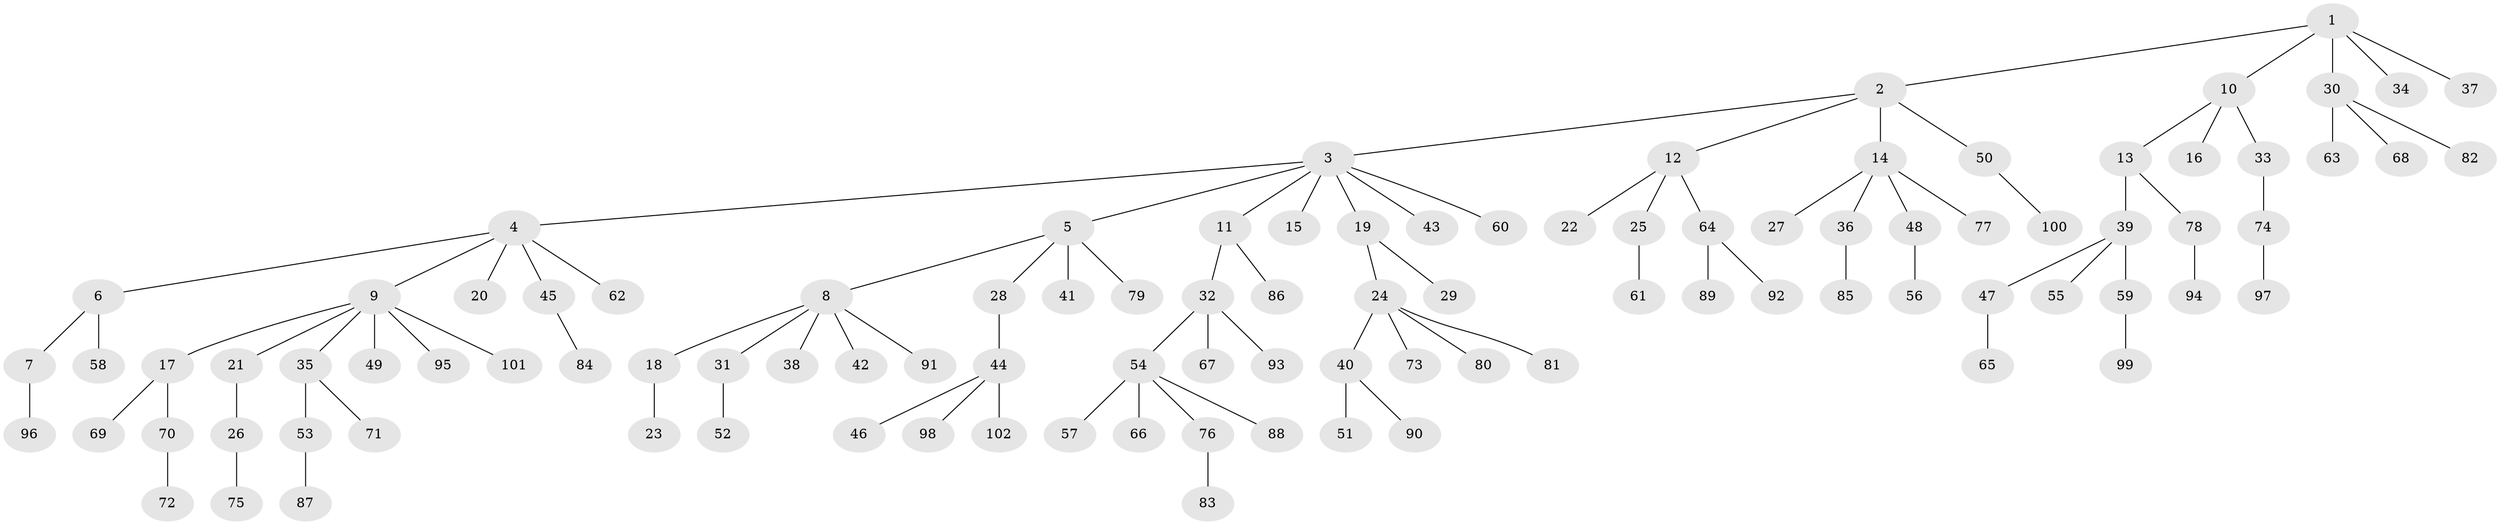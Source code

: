 // coarse degree distribution, {4: 0.07352941176470588, 5: 0.07352941176470588, 7: 0.014705882352941176, 3: 0.07352941176470588, 6: 0.014705882352941176, 2: 0.14705882352941177, 1: 0.6029411764705882}
// Generated by graph-tools (version 1.1) at 2025/52/02/27/25 19:52:12]
// undirected, 102 vertices, 101 edges
graph export_dot {
graph [start="1"]
  node [color=gray90,style=filled];
  1;
  2;
  3;
  4;
  5;
  6;
  7;
  8;
  9;
  10;
  11;
  12;
  13;
  14;
  15;
  16;
  17;
  18;
  19;
  20;
  21;
  22;
  23;
  24;
  25;
  26;
  27;
  28;
  29;
  30;
  31;
  32;
  33;
  34;
  35;
  36;
  37;
  38;
  39;
  40;
  41;
  42;
  43;
  44;
  45;
  46;
  47;
  48;
  49;
  50;
  51;
  52;
  53;
  54;
  55;
  56;
  57;
  58;
  59;
  60;
  61;
  62;
  63;
  64;
  65;
  66;
  67;
  68;
  69;
  70;
  71;
  72;
  73;
  74;
  75;
  76;
  77;
  78;
  79;
  80;
  81;
  82;
  83;
  84;
  85;
  86;
  87;
  88;
  89;
  90;
  91;
  92;
  93;
  94;
  95;
  96;
  97;
  98;
  99;
  100;
  101;
  102;
  1 -- 2;
  1 -- 10;
  1 -- 30;
  1 -- 34;
  1 -- 37;
  2 -- 3;
  2 -- 12;
  2 -- 14;
  2 -- 50;
  3 -- 4;
  3 -- 5;
  3 -- 11;
  3 -- 15;
  3 -- 19;
  3 -- 43;
  3 -- 60;
  4 -- 6;
  4 -- 9;
  4 -- 20;
  4 -- 45;
  4 -- 62;
  5 -- 8;
  5 -- 28;
  5 -- 41;
  5 -- 79;
  6 -- 7;
  6 -- 58;
  7 -- 96;
  8 -- 18;
  8 -- 31;
  8 -- 38;
  8 -- 42;
  8 -- 91;
  9 -- 17;
  9 -- 21;
  9 -- 35;
  9 -- 49;
  9 -- 95;
  9 -- 101;
  10 -- 13;
  10 -- 16;
  10 -- 33;
  11 -- 32;
  11 -- 86;
  12 -- 22;
  12 -- 25;
  12 -- 64;
  13 -- 39;
  13 -- 78;
  14 -- 27;
  14 -- 36;
  14 -- 48;
  14 -- 77;
  17 -- 69;
  17 -- 70;
  18 -- 23;
  19 -- 24;
  19 -- 29;
  21 -- 26;
  24 -- 40;
  24 -- 73;
  24 -- 80;
  24 -- 81;
  25 -- 61;
  26 -- 75;
  28 -- 44;
  30 -- 63;
  30 -- 68;
  30 -- 82;
  31 -- 52;
  32 -- 54;
  32 -- 67;
  32 -- 93;
  33 -- 74;
  35 -- 53;
  35 -- 71;
  36 -- 85;
  39 -- 47;
  39 -- 55;
  39 -- 59;
  40 -- 51;
  40 -- 90;
  44 -- 46;
  44 -- 98;
  44 -- 102;
  45 -- 84;
  47 -- 65;
  48 -- 56;
  50 -- 100;
  53 -- 87;
  54 -- 57;
  54 -- 66;
  54 -- 76;
  54 -- 88;
  59 -- 99;
  64 -- 89;
  64 -- 92;
  70 -- 72;
  74 -- 97;
  76 -- 83;
  78 -- 94;
}
